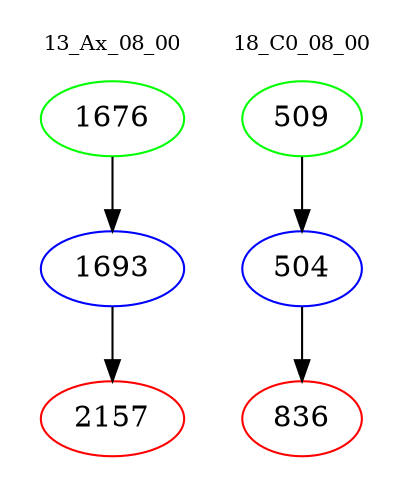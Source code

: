 digraph{
subgraph cluster_0 {
color = white
label = "13_Ax_08_00";
fontsize=10;
T0_1676 [label="1676", color="green"]
T0_1676 -> T0_1693 [color="black"]
T0_1693 [label="1693", color="blue"]
T0_1693 -> T0_2157 [color="black"]
T0_2157 [label="2157", color="red"]
}
subgraph cluster_1 {
color = white
label = "18_C0_08_00";
fontsize=10;
T1_509 [label="509", color="green"]
T1_509 -> T1_504 [color="black"]
T1_504 [label="504", color="blue"]
T1_504 -> T1_836 [color="black"]
T1_836 [label="836", color="red"]
}
}
